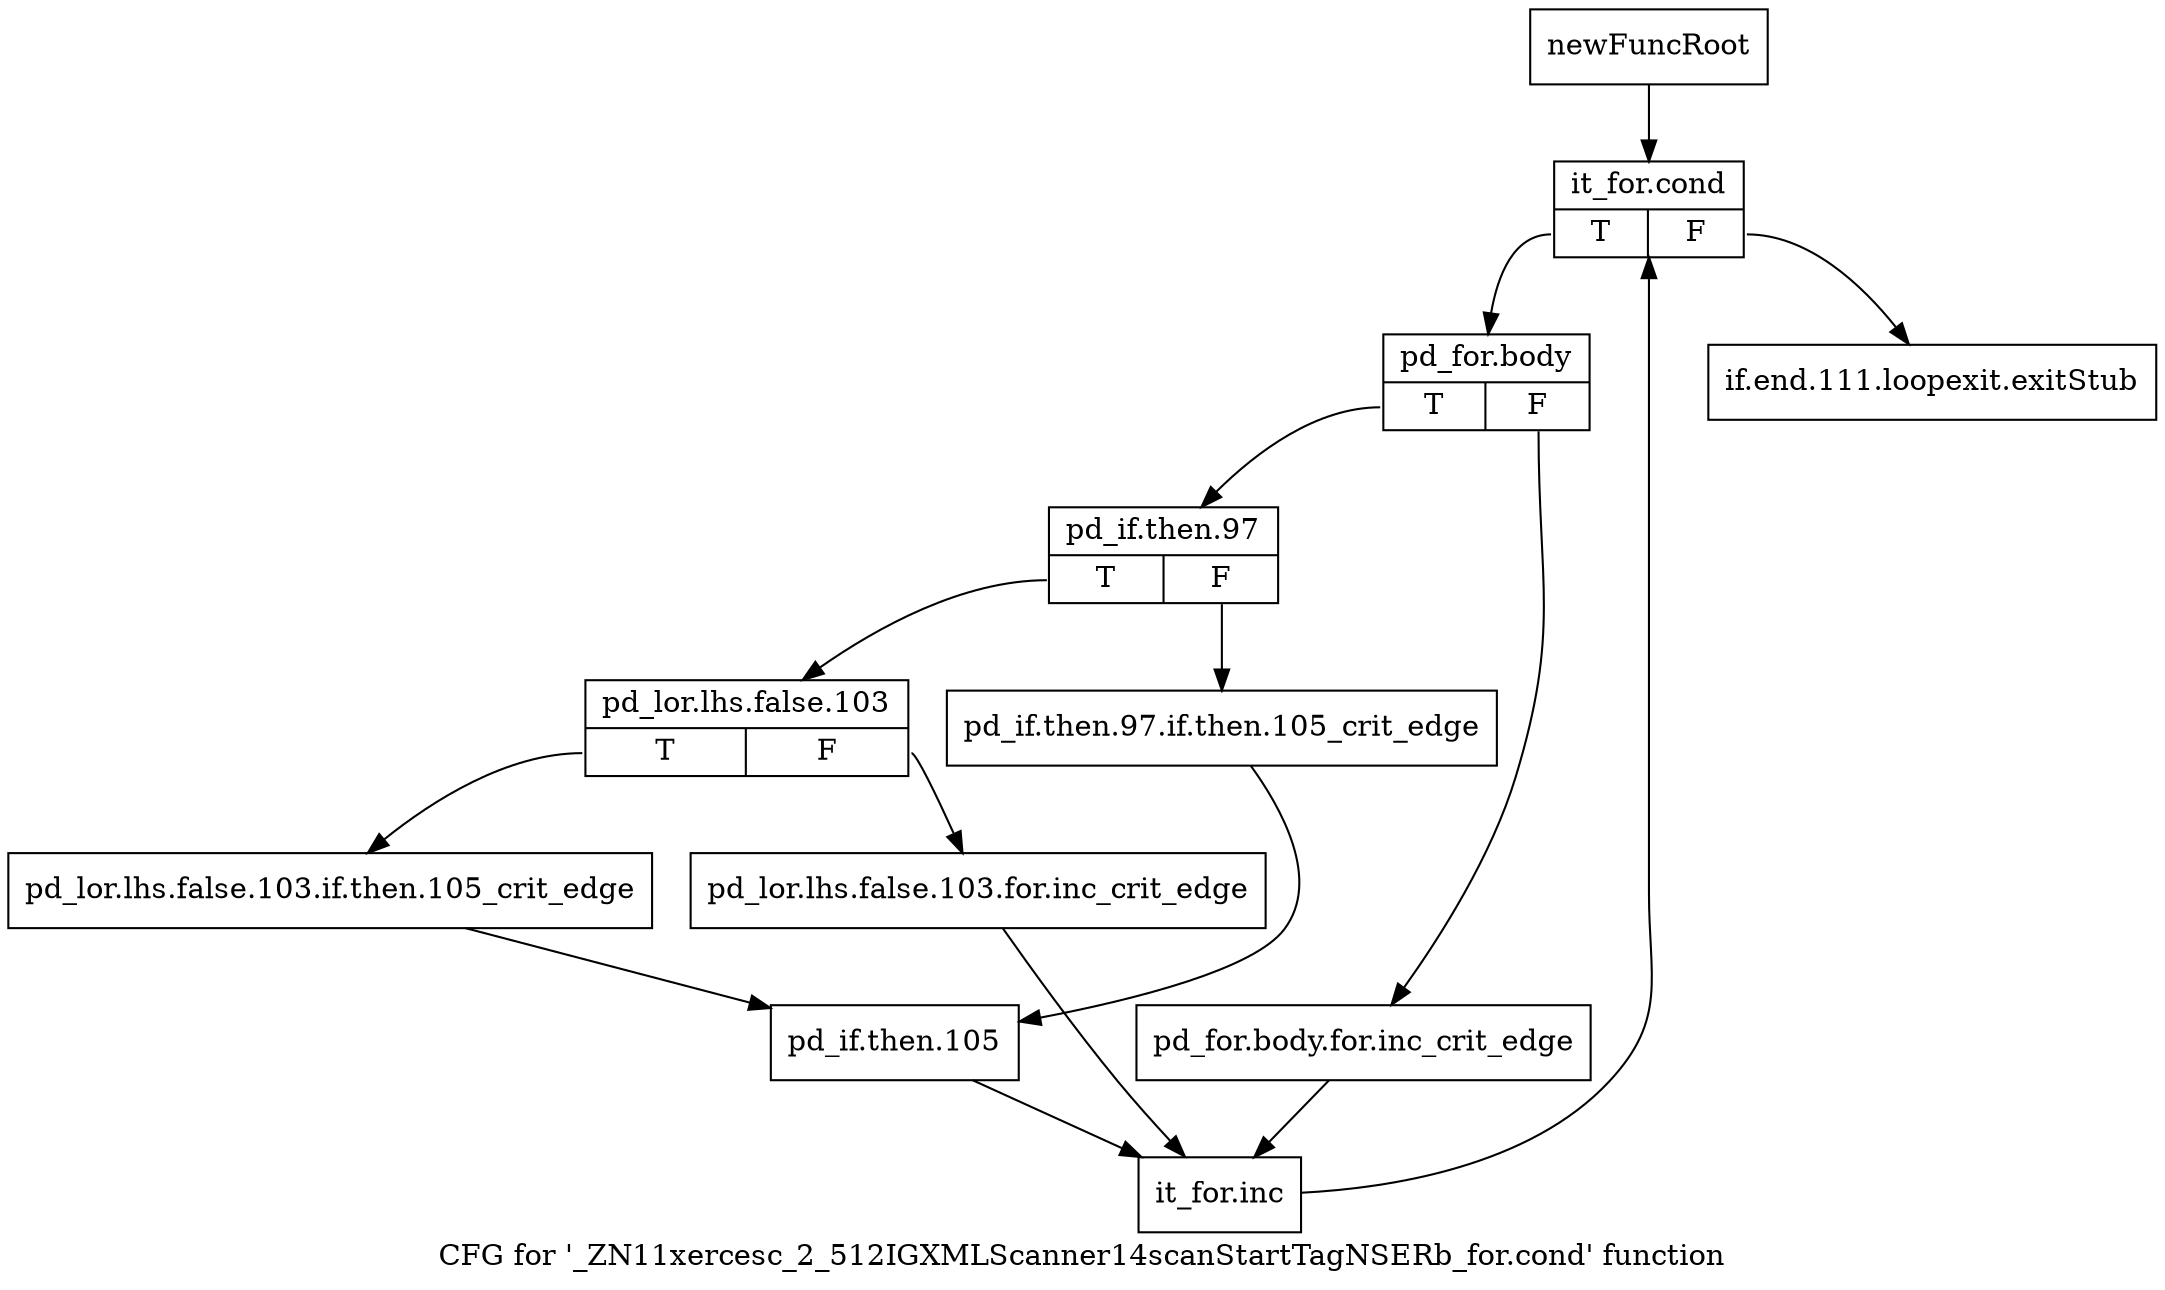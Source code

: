 digraph "CFG for '_ZN11xercesc_2_512IGXMLScanner14scanStartTagNSERb_for.cond' function" {
	label="CFG for '_ZN11xercesc_2_512IGXMLScanner14scanStartTagNSERb_for.cond' function";

	Node0x98b6590 [shape=record,label="{newFuncRoot}"];
	Node0x98b6590 -> Node0x98b6630;
	Node0x98b65e0 [shape=record,label="{if.end.111.loopexit.exitStub}"];
	Node0x98b6630 [shape=record,label="{it_for.cond|{<s0>T|<s1>F}}"];
	Node0x98b6630:s0 -> Node0x98b6680;
	Node0x98b6630:s1 -> Node0x98b65e0;
	Node0x98b6680 [shape=record,label="{pd_for.body|{<s0>T|<s1>F}}"];
	Node0x98b6680:s0 -> Node0x98b6720;
	Node0x98b6680:s1 -> Node0x98b66d0;
	Node0x98b66d0 [shape=record,label="{pd_for.body.for.inc_crit_edge}"];
	Node0x98b66d0 -> Node0x98b6900;
	Node0x98b6720 [shape=record,label="{pd_if.then.97|{<s0>T|<s1>F}}"];
	Node0x98b6720:s0 -> Node0x98b67c0;
	Node0x98b6720:s1 -> Node0x98b6770;
	Node0x98b6770 [shape=record,label="{pd_if.then.97.if.then.105_crit_edge}"];
	Node0x98b6770 -> Node0x98b68b0;
	Node0x98b67c0 [shape=record,label="{pd_lor.lhs.false.103|{<s0>T|<s1>F}}"];
	Node0x98b67c0:s0 -> Node0x98b6860;
	Node0x98b67c0:s1 -> Node0x98b6810;
	Node0x98b6810 [shape=record,label="{pd_lor.lhs.false.103.for.inc_crit_edge}"];
	Node0x98b6810 -> Node0x98b6900;
	Node0x98b6860 [shape=record,label="{pd_lor.lhs.false.103.if.then.105_crit_edge}"];
	Node0x98b6860 -> Node0x98b68b0;
	Node0x98b68b0 [shape=record,label="{pd_if.then.105}"];
	Node0x98b68b0 -> Node0x98b6900;
	Node0x98b6900 [shape=record,label="{it_for.inc}"];
	Node0x98b6900 -> Node0x98b6630;
}
